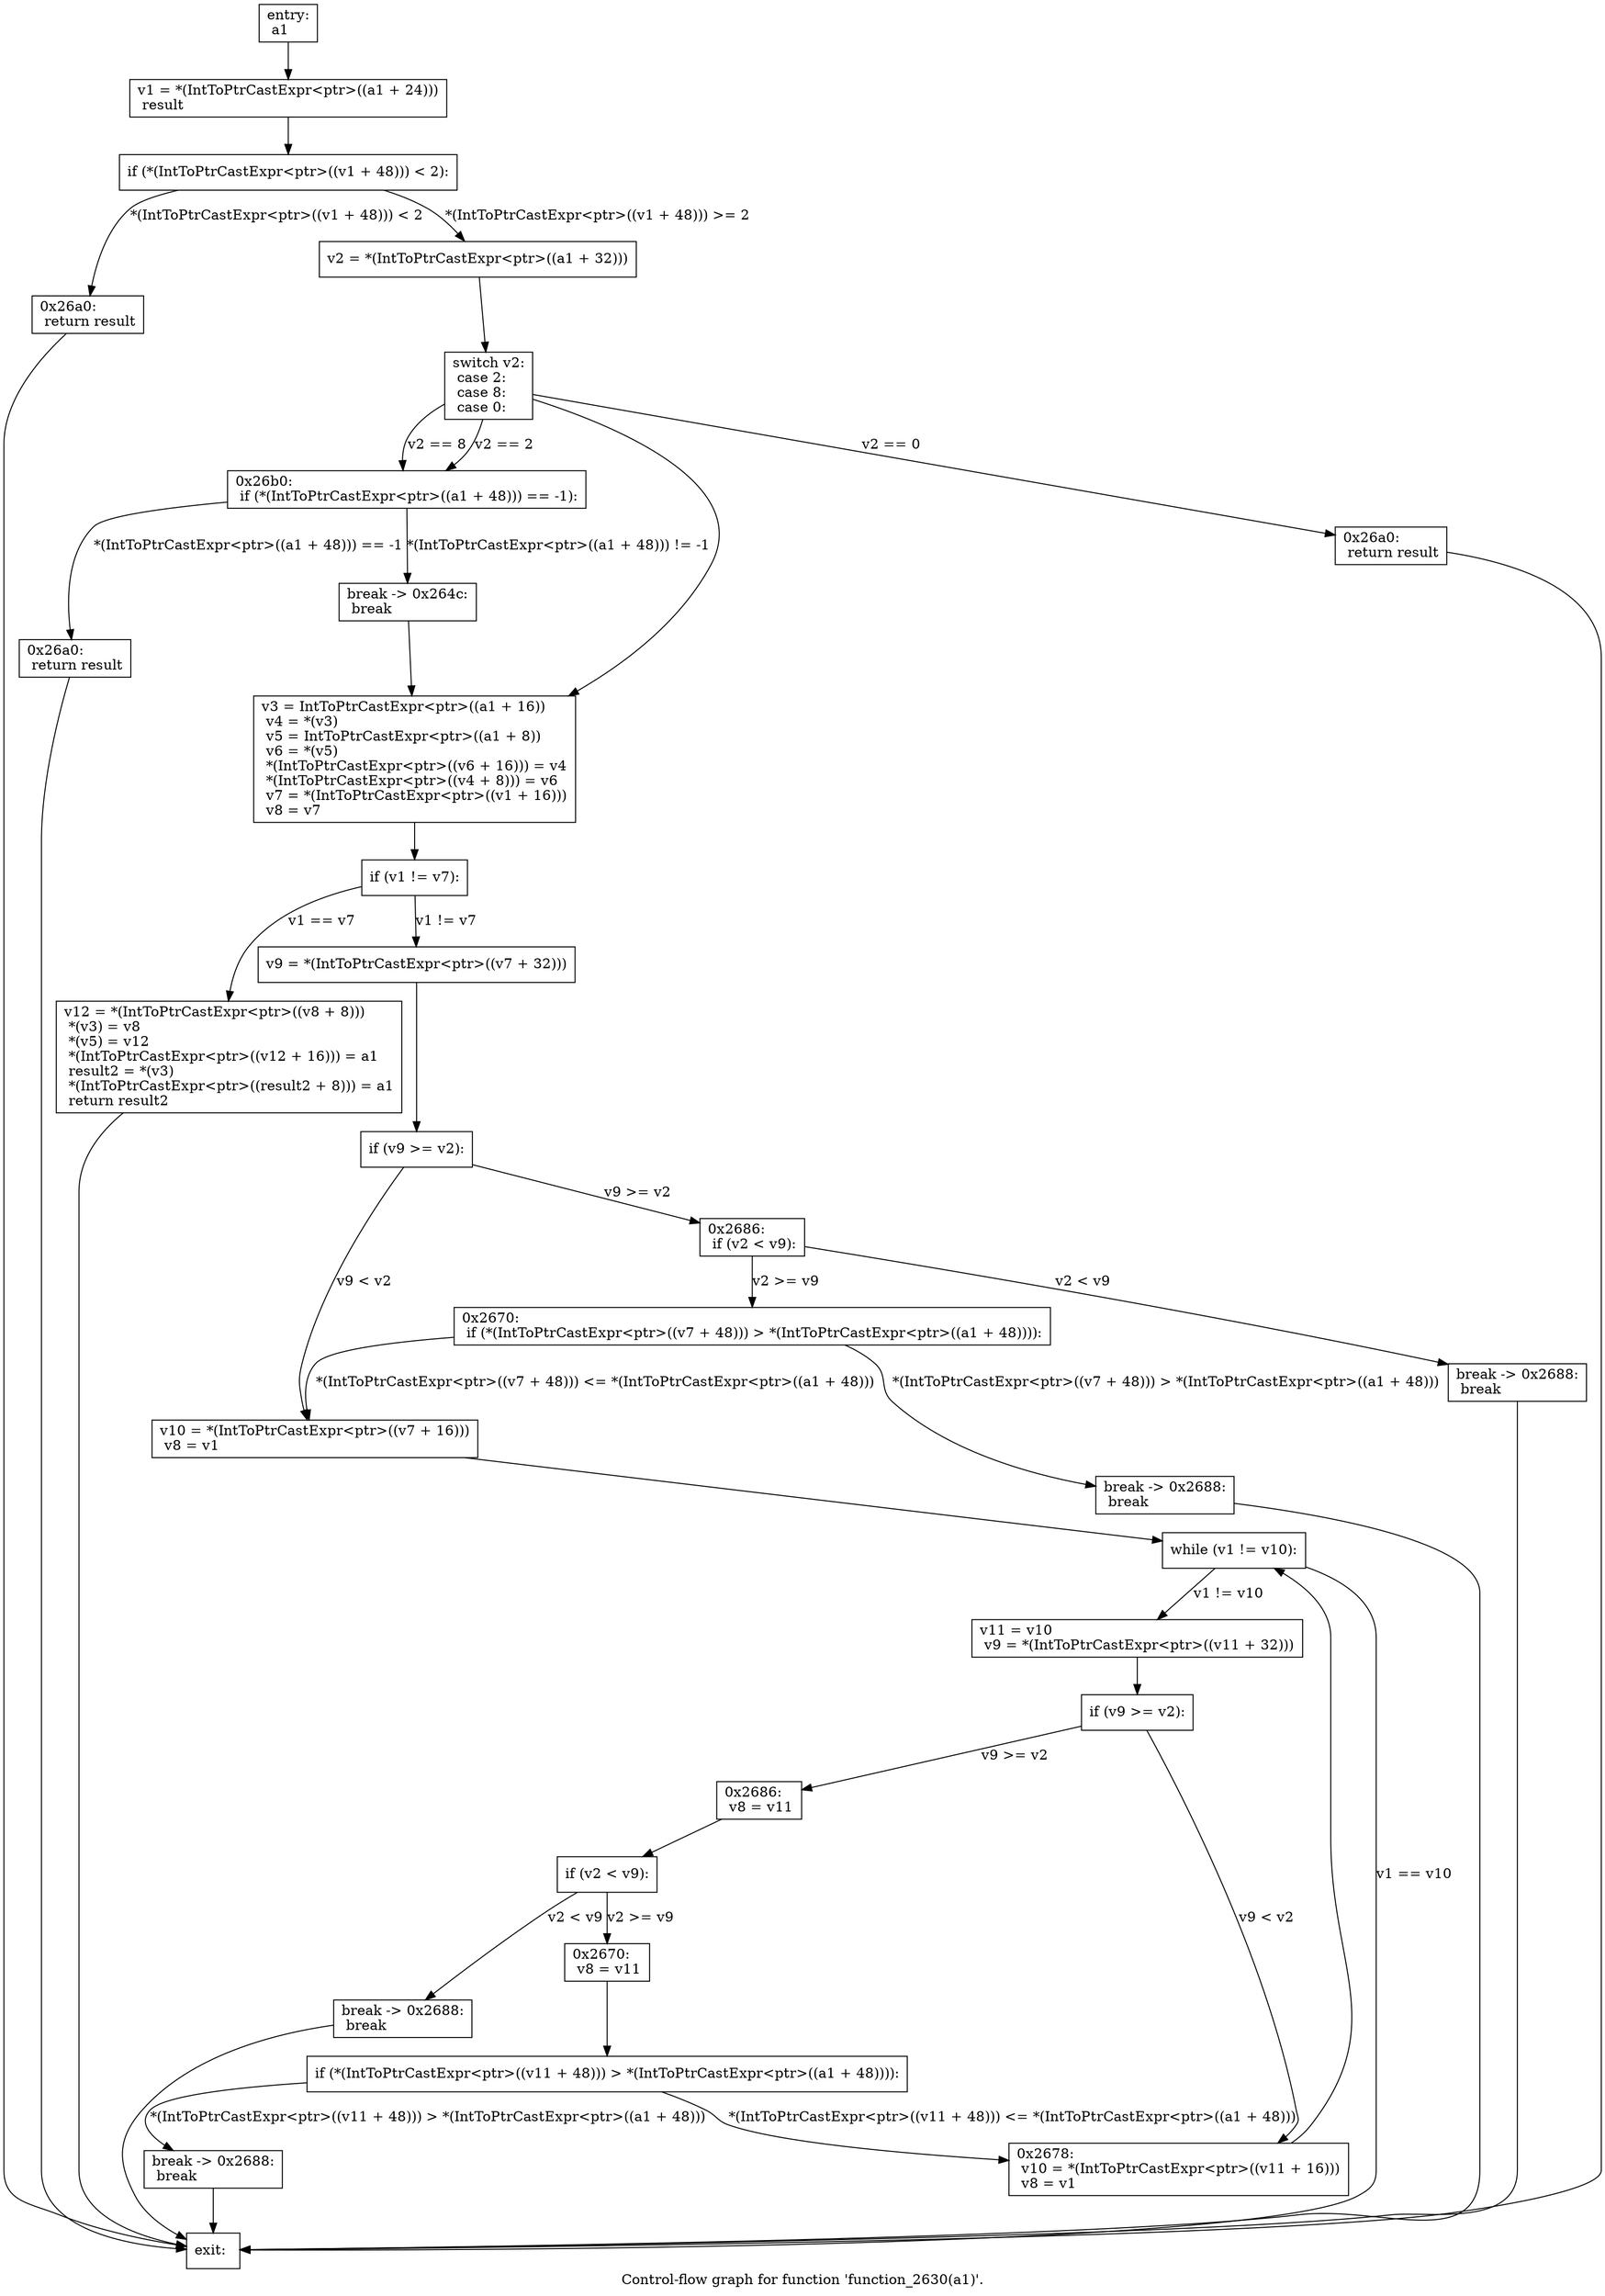 digraph "Control-flow graph for function 'function_2630(a1)'." {
  label="Control-flow graph for function 'function_2630(a1)'.";
  node [shape=record];

  Node07C66740 [label="{entry:\l  a1\l}"];
  Node07C66740 -> Node07C67DC0;
  Node07C67DC0 [label="{  v1 = *(IntToPtrCastExpr\<ptr\>((a1 + 24)))\l  result\l}"];
  Node07C67DC0 -> Node07C6B528;
  Node07C6B528 [label="{  if (*(IntToPtrCastExpr\<ptr\>((v1 + 48))) \< 2):\l}"];
  Node07C6B528 -> Node07C6D808 [label="*(IntToPtrCastExpr\<ptr\>((v1 + 48))) \< 2"];
  Node07C6B528 -> Node07C6D3D0 [label="*(IntToPtrCastExpr\<ptr\>((v1 + 48))) \>= 2"];
  Node07C6D808 [label="{0x26a0:\l  return result\l}"];
  Node07C6D808 -> Node07C668A8;
  Node07C6D3D0 [label="{  v2 = *(IntToPtrCastExpr\<ptr\>((a1 + 32)))\l}"];
  Node07C6D3D0 -> Node07C6D7C0;
  Node07C668A8 [label="{exit:\l}"];
  Node07C6D7C0 [label="{  switch v2:\l  case 2:\l  case 8:\l  case 0:\l}"];
  Node07C6D7C0 -> Node07C6DC88 [label="v2 == 8"];
  Node07C6D7C0 -> Node07C6DDA8 [label="v2 == 0"];
  Node07C6D7C0 -> Node07C6D580;
  Node07C6D7C0 -> Node07C6DC88 [label="v2 == 2"];
  Node07C6DC88 [label="{0x26b0:\l  if (*(IntToPtrCastExpr\<ptr\>((a1 + 48))) == -1):\l}"];
  Node07C6DC88 -> Node07C6E780 [label="*(IntToPtrCastExpr\<ptr\>((a1 + 48))) == -1"];
  Node07C6DC88 -> Node07C6D970 [label="*(IntToPtrCastExpr\<ptr\>((a1 + 48))) != -1"];
  Node07C6DDA8 [label="{0x26a0:\l  return result\l}"];
  Node07C6DDA8 -> Node07C668A8;
  Node07C6D580 [label="{  v3 = IntToPtrCastExpr\<ptr\>((a1 + 16))\l  v4 = *(v3)\l  v5 = IntToPtrCastExpr\<ptr\>((a1 + 8))\l  v6 = *(v5)\l  *(IntToPtrCastExpr\<ptr\>((v6 + 16))) = v4\l  *(IntToPtrCastExpr\<ptr\>((v4 + 8))) = v6\l  v7 = *(IntToPtrCastExpr\<ptr\>((v1 + 16)))\l  v8 = v7\l}"];
  Node07C6D580 -> Node07C66818;
  Node07C6E780 [label="{0x26a0:\l  return result\l}"];
  Node07C6E780 -> Node07C668A8;
  Node07C6D970 [label="{break -\> 0x264c:\l  break\l}"];
  Node07C6D970 -> Node07C6D580;
  Node07C66818 [label="{  if (v1 != v7):\l}"];
  Node07C66818 -> Node07C6D9B8 [label="v1 != v7"];
  Node07C66818 -> Node07C6D850 [label="v1 == v7"];
  Node07C6D9B8 [label="{  v9 = *(IntToPtrCastExpr\<ptr\>((v7 + 32)))\l}"];
  Node07C6D9B8 -> Node07C6DCD0;
  Node07C6D850 [label="{  v12 = *(IntToPtrCastExpr\<ptr\>((v8 + 8)))\l  *(v3) = v8\l  *(v5) = v12\l  *(IntToPtrCastExpr\<ptr\>((v12 + 16))) = a1\l  result2 = *(v3)\l  *(IntToPtrCastExpr\<ptr\>((result2 + 8))) = a1\l  return result2\l}"];
  Node07C6D850 -> Node07C668A8;
  Node07C6DCD0 [label="{  if (v9 \>= v2):\l}"];
  Node07C6DCD0 -> Node07C6E270 [label="v9 \>= v2"];
  Node07C6DCD0 -> Node07C6DD18 [label="v9 \< v2"];
  Node07C6E270 [label="{0x2686:\l  if (v2 \< v9):\l}"];
  Node07C6E270 -> Node07C6F398 [label="v2 \< v9"];
  Node07C6E270 -> Node07C6E5D0 [label="v2 \>= v9"];
  Node07C6DD18 [label="{  v10 = *(IntToPtrCastExpr\<ptr\>((v7 + 16)))\l  v8 = v1\l}"];
  Node07C6DD18 -> Node07C6E930;
  Node07C6F398 [label="{break -\> 0x2688:\l  break\l}"];
  Node07C6F398 -> Node07C668A8;
  Node07C6E5D0 [label="{0x2670:\l  if (*(IntToPtrCastExpr\<ptr\>((v7 + 48))) \> *(IntToPtrCastExpr\<ptr\>((a1 + 48)))):\l}"];
  Node07C6E5D0 -> Node07C6EBB8 [label="*(IntToPtrCastExpr\<ptr\>((v7 + 48))) \> *(IntToPtrCastExpr\<ptr\>((a1 + 48)))"];
  Node07C6E5D0 -> Node07C6DD18 [label="*(IntToPtrCastExpr\<ptr\>((v7 + 48))) \<= *(IntToPtrCastExpr\<ptr\>((a1 + 48)))"];
  Node07C6E930 [label="{  while (v1 != v10):\l}"];
  Node07C6E930 -> Node07C6E420 [label="v1 != v10"];
  Node07C6E930 -> Node07C668A8 [label="v1 == v10"];
  Node07C6EBB8 [label="{break -\> 0x2688:\l  break\l}"];
  Node07C6EBB8 -> Node07C668A8;
  Node07C6E420 [label="{  v11 = v10\l  v9 = *(IntToPtrCastExpr\<ptr\>((v11 + 32)))\l}"];
  Node07C6E420 -> Node07C6E6A8;
  Node07C6E6A8 [label="{  if (v9 \>= v2):\l}"];
  Node07C6E6A8 -> Node07C6EDF8 [label="v9 \>= v2"];
  Node07C6E6A8 -> Node07C6EDB0 [label="v9 \< v2"];
  Node07C6EDF8 [label="{0x2686:\l  v8 = v11\l}"];
  Node07C6EDF8 -> Node07C6EB70;
  Node07C6EDB0 [label="{0x2678:\l  v10 = *(IntToPtrCastExpr\<ptr\>((v11 + 16)))\l  v8 = v1\l}"];
  Node07C6EDB0 -> Node07C6E930;
  Node07C6EB70 [label="{  if (v2 \< v9):\l}"];
  Node07C6EB70 -> Node07C6F9C8 [label="v2 \< v9"];
  Node07C6EB70 -> Node07C6F230 [label="v2 \>= v9"];
  Node07C6F9C8 [label="{break -\> 0x2688:\l  break\l}"];
  Node07C6F9C8 -> Node07C668A8;
  Node07C6F230 [label="{0x2670:\l  v8 = v11\l}"];
  Node07C6F230 -> Node07C6EC48;
  Node07C6EC48 [label="{  if (*(IntToPtrCastExpr\<ptr\>((v11 + 48))) \> *(IntToPtrCastExpr\<ptr\>((a1 + 48)))):\l}"];
  Node07C6EC48 -> Node07C6F548 [label="*(IntToPtrCastExpr\<ptr\>((v11 + 48))) \> *(IntToPtrCastExpr\<ptr\>((a1 + 48)))"];
  Node07C6EC48 -> Node07C6EDB0 [label="*(IntToPtrCastExpr\<ptr\>((v11 + 48))) \<= *(IntToPtrCastExpr\<ptr\>((a1 + 48)))"];
  Node07C6F548 [label="{break -\> 0x2688:\l  break\l}"];
  Node07C6F548 -> Node07C668A8;

}
